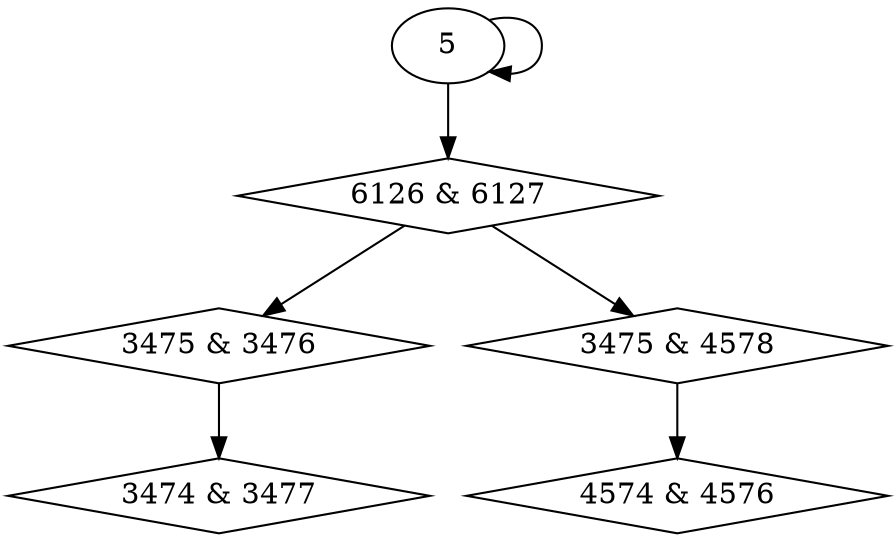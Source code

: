 digraph {
0 [label = "3474 & 3477", shape = diamond];
1 [label = "3475 & 3476", shape = diamond];
2 [label = "3475 & 4578", shape = diamond];
3 [label = "4574 & 4576", shape = diamond];
4 [label = "6126 & 6127", shape = diamond];
1 -> 0;
4 -> 1;
4 -> 2;
2 -> 3;
5 -> 4;
5 -> 5;
}

